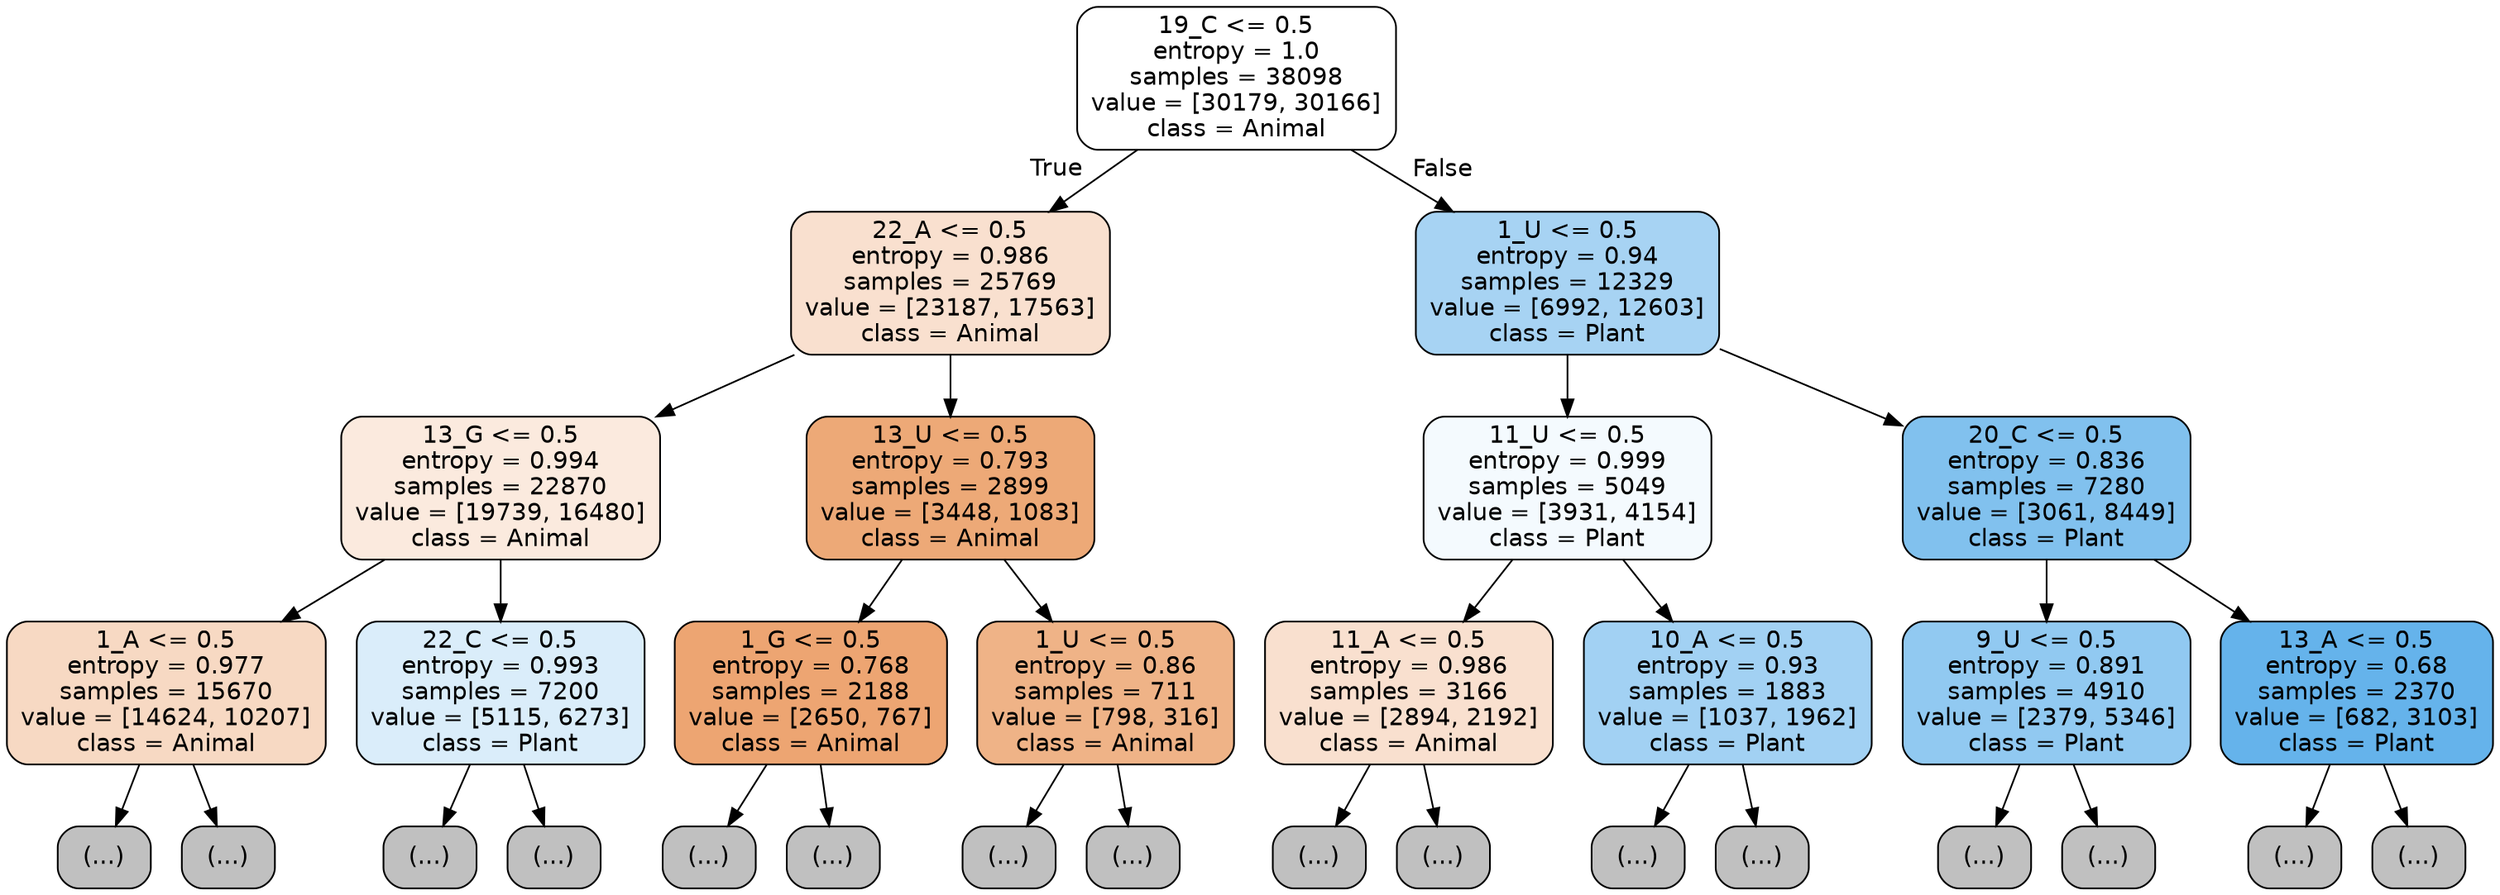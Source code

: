 digraph Tree {
node [shape=box, style="filled, rounded", color="black", fontname="helvetica"] ;
edge [fontname="helvetica"] ;
0 [label="19_C <= 0.5\nentropy = 1.0\nsamples = 38098\nvalue = [30179, 30166]\nclass = Animal", fillcolor="#ffffff"] ;
1 [label="22_A <= 0.5\nentropy = 0.986\nsamples = 25769\nvalue = [23187, 17563]\nclass = Animal", fillcolor="#f9e0cf"] ;
0 -> 1 [labeldistance=2.5, labelangle=45, headlabel="True"] ;
2 [label="13_G <= 0.5\nentropy = 0.994\nsamples = 22870\nvalue = [19739, 16480]\nclass = Animal", fillcolor="#fbeade"] ;
1 -> 2 ;
3 [label="1_A <= 0.5\nentropy = 0.977\nsamples = 15670\nvalue = [14624, 10207]\nclass = Animal", fillcolor="#f7d9c3"] ;
2 -> 3 ;
4 [label="(...)", fillcolor="#C0C0C0"] ;
3 -> 4 ;
6113 [label="(...)", fillcolor="#C0C0C0"] ;
3 -> 6113 ;
8070 [label="22_C <= 0.5\nentropy = 0.993\nsamples = 7200\nvalue = [5115, 6273]\nclass = Plant", fillcolor="#daedfa"] ;
2 -> 8070 ;
8071 [label="(...)", fillcolor="#C0C0C0"] ;
8070 -> 8071 ;
10790 [label="(...)", fillcolor="#C0C0C0"] ;
8070 -> 10790 ;
11139 [label="13_U <= 0.5\nentropy = 0.793\nsamples = 2899\nvalue = [3448, 1083]\nclass = Animal", fillcolor="#eda977"] ;
1 -> 11139 ;
11140 [label="1_G <= 0.5\nentropy = 0.768\nsamples = 2188\nvalue = [2650, 767]\nclass = Animal", fillcolor="#eda572"] ;
11139 -> 11140 ;
11141 [label="(...)", fillcolor="#C0C0C0"] ;
11140 -> 11141 ;
12050 [label="(...)", fillcolor="#C0C0C0"] ;
11140 -> 12050 ;
12183 [label="1_U <= 0.5\nentropy = 0.86\nsamples = 711\nvalue = [798, 316]\nclass = Animal", fillcolor="#efb387"] ;
11139 -> 12183 ;
12184 [label="(...)", fillcolor="#C0C0C0"] ;
12183 -> 12184 ;
12411 [label="(...)", fillcolor="#C0C0C0"] ;
12183 -> 12411 ;
12552 [label="1_U <= 0.5\nentropy = 0.94\nsamples = 12329\nvalue = [6992, 12603]\nclass = Plant", fillcolor="#a7d3f3"] ;
0 -> 12552 [labeldistance=2.5, labelangle=-45, headlabel="False"] ;
12553 [label="11_U <= 0.5\nentropy = 0.999\nsamples = 5049\nvalue = [3931, 4154]\nclass = Plant", fillcolor="#f4fafe"] ;
12552 -> 12553 ;
12554 [label="11_A <= 0.5\nentropy = 0.986\nsamples = 3166\nvalue = [2894, 2192]\nclass = Animal", fillcolor="#f9e0cf"] ;
12553 -> 12554 ;
12555 [label="(...)", fillcolor="#C0C0C0"] ;
12554 -> 12555 ;
13734 [label="(...)", fillcolor="#C0C0C0"] ;
12554 -> 13734 ;
14313 [label="10_A <= 0.5\nentropy = 0.93\nsamples = 1883\nvalue = [1037, 1962]\nclass = Plant", fillcolor="#a2d1f3"] ;
12553 -> 14313 ;
14314 [label="(...)", fillcolor="#C0C0C0"] ;
14313 -> 14314 ;
14861 [label="(...)", fillcolor="#C0C0C0"] ;
14313 -> 14861 ;
15012 [label="20_C <= 0.5\nentropy = 0.836\nsamples = 7280\nvalue = [3061, 8449]\nclass = Plant", fillcolor="#81c1ee"] ;
12552 -> 15012 ;
15013 [label="9_U <= 0.5\nentropy = 0.891\nsamples = 4910\nvalue = [2379, 5346]\nclass = Plant", fillcolor="#91c9f1"] ;
15012 -> 15013 ;
15014 [label="(...)", fillcolor="#C0C0C0"] ;
15013 -> 15014 ;
16089 [label="(...)", fillcolor="#C0C0C0"] ;
15013 -> 16089 ;
16456 [label="13_A <= 0.5\nentropy = 0.68\nsamples = 2370\nvalue = [682, 3103]\nclass = Plant", fillcolor="#65b3eb"] ;
15012 -> 16456 ;
16457 [label="(...)", fillcolor="#C0C0C0"] ;
16456 -> 16457 ;
16816 [label="(...)", fillcolor="#C0C0C0"] ;
16456 -> 16816 ;
}